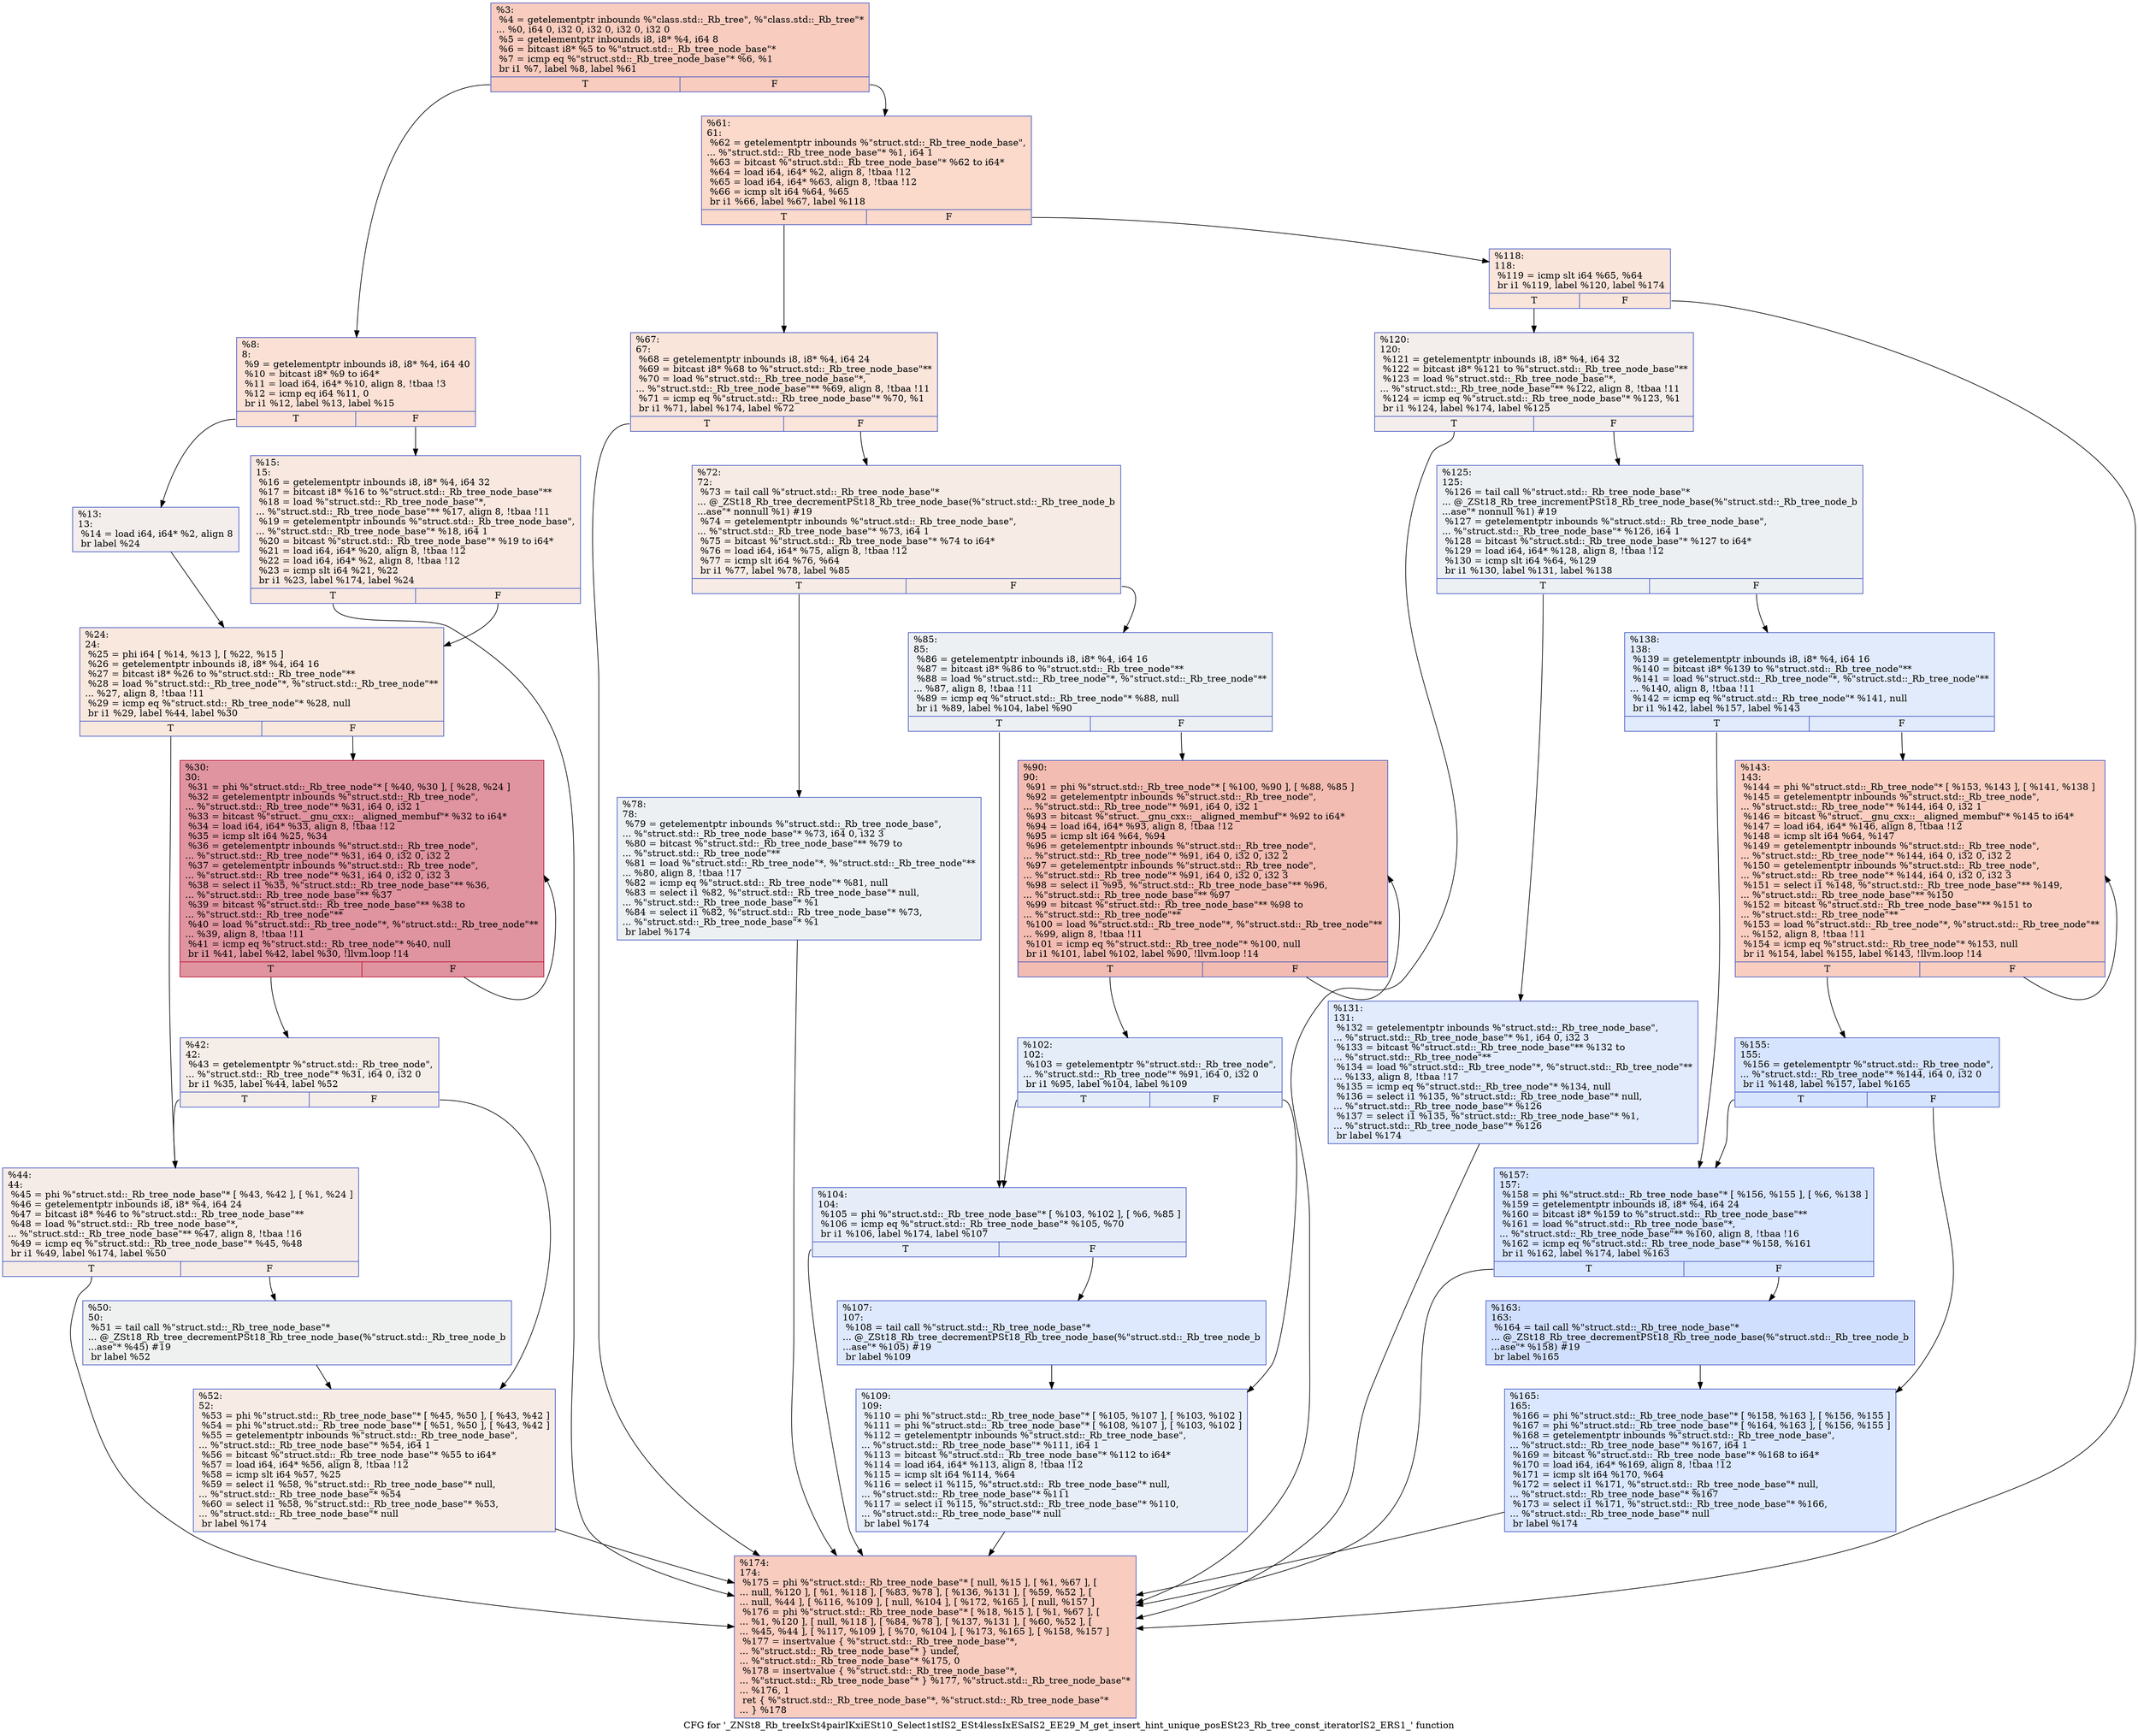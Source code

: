 digraph "CFG for '_ZNSt8_Rb_treeIxSt4pairIKxiESt10_Select1stIS2_ESt4lessIxESaIS2_EE29_M_get_insert_hint_unique_posESt23_Rb_tree_const_iteratorIS2_ERS1_' function" {
	label="CFG for '_ZNSt8_Rb_treeIxSt4pairIKxiESt10_Select1stIS2_ESt4lessIxESaIS2_EE29_M_get_insert_hint_unique_posESt23_Rb_tree_const_iteratorIS2_ERS1_' function";

	Node0x560f1a539000 [shape=record,color="#3d50c3ff", style=filled, fillcolor="#f08b6e70",label="{%3:\l  %4 = getelementptr inbounds %\"class.std::_Rb_tree\", %\"class.std::_Rb_tree\"*\l... %0, i64 0, i32 0, i32 0, i32 0, i32 0\l  %5 = getelementptr inbounds i8, i8* %4, i64 8\l  %6 = bitcast i8* %5 to %\"struct.std::_Rb_tree_node_base\"*\l  %7 = icmp eq %\"struct.std::_Rb_tree_node_base\"* %6, %1\l  br i1 %7, label %8, label %61\l|{<s0>T|<s1>F}}"];
	Node0x560f1a539000:s0 -> Node0x560f1a539310;
	Node0x560f1a539000:s1 -> Node0x560f1a539360;
	Node0x560f1a539310 [shape=record,color="#3d50c3ff", style=filled, fillcolor="#f7bca170",label="{%8:\l8:                                                \l  %9 = getelementptr inbounds i8, i8* %4, i64 40\l  %10 = bitcast i8* %9 to i64*\l  %11 = load i64, i64* %10, align 8, !tbaa !3\l  %12 = icmp eq i64 %11, 0\l  br i1 %12, label %13, label %15\l|{<s0>T|<s1>F}}"];
	Node0x560f1a539310:s0 -> Node0x560f1a5391b0;
	Node0x560f1a539310:s1 -> Node0x560f1a539620;
	Node0x560f1a5391b0 [shape=record,color="#3d50c3ff", style=filled, fillcolor="#e3d9d370",label="{%13:\l13:                                               \l  %14 = load i64, i64* %2, align 8\l  br label %24\l}"];
	Node0x560f1a5391b0 -> Node0x560f1a5397d0;
	Node0x560f1a539620 [shape=record,color="#3d50c3ff", style=filled, fillcolor="#f1ccb870",label="{%15:\l15:                                               \l  %16 = getelementptr inbounds i8, i8* %4, i64 32\l  %17 = bitcast i8* %16 to %\"struct.std::_Rb_tree_node_base\"**\l  %18 = load %\"struct.std::_Rb_tree_node_base\"*,\l... %\"struct.std::_Rb_tree_node_base\"** %17, align 8, !tbaa !11\l  %19 = getelementptr inbounds %\"struct.std::_Rb_tree_node_base\",\l... %\"struct.std::_Rb_tree_node_base\"* %18, i64 1\l  %20 = bitcast %\"struct.std::_Rb_tree_node_base\"* %19 to i64*\l  %21 = load i64, i64* %20, align 8, !tbaa !12\l  %22 = load i64, i64* %2, align 8, !tbaa !12\l  %23 = icmp slt i64 %21, %22\l  br i1 %23, label %174, label %24\l|{<s0>T|<s1>F}}"];
	Node0x560f1a539620:s0 -> Node0x560f1a4fb930;
	Node0x560f1a539620:s1 -> Node0x560f1a5397d0;
	Node0x560f1a5397d0 [shape=record,color="#3d50c3ff", style=filled, fillcolor="#f2cab570",label="{%24:\l24:                                               \l  %25 = phi i64 [ %14, %13 ], [ %22, %15 ]\l  %26 = getelementptr inbounds i8, i8* %4, i64 16\l  %27 = bitcast i8* %26 to %\"struct.std::_Rb_tree_node\"**\l  %28 = load %\"struct.std::_Rb_tree_node\"*, %\"struct.std::_Rb_tree_node\"**\l... %27, align 8, !tbaa !11\l  %29 = icmp eq %\"struct.std::_Rb_tree_node\"* %28, null\l  br i1 %29, label %44, label %30\l|{<s0>T|<s1>F}}"];
	Node0x560f1a5397d0:s0 -> Node0x560f1a4fbc90;
	Node0x560f1a5397d0:s1 -> Node0x560f1a4fbce0;
	Node0x560f1a4fbce0 [shape=record,color="#b70d28ff", style=filled, fillcolor="#b70d2870",label="{%30:\l30:                                               \l  %31 = phi %\"struct.std::_Rb_tree_node\"* [ %40, %30 ], [ %28, %24 ]\l  %32 = getelementptr inbounds %\"struct.std::_Rb_tree_node\",\l... %\"struct.std::_Rb_tree_node\"* %31, i64 0, i32 1\l  %33 = bitcast %\"struct.__gnu_cxx::__aligned_membuf\"* %32 to i64*\l  %34 = load i64, i64* %33, align 8, !tbaa !12\l  %35 = icmp slt i64 %25, %34\l  %36 = getelementptr inbounds %\"struct.std::_Rb_tree_node\",\l... %\"struct.std::_Rb_tree_node\"* %31, i64 0, i32 0, i32 2\l  %37 = getelementptr inbounds %\"struct.std::_Rb_tree_node\",\l... %\"struct.std::_Rb_tree_node\"* %31, i64 0, i32 0, i32 3\l  %38 = select i1 %35, %\"struct.std::_Rb_tree_node_base\"** %36,\l... %\"struct.std::_Rb_tree_node_base\"** %37\l  %39 = bitcast %\"struct.std::_Rb_tree_node_base\"** %38 to\l... %\"struct.std::_Rb_tree_node\"**\l  %40 = load %\"struct.std::_Rb_tree_node\"*, %\"struct.std::_Rb_tree_node\"**\l... %39, align 8, !tbaa !11\l  %41 = icmp eq %\"struct.std::_Rb_tree_node\"* %40, null\l  br i1 %41, label %42, label %30, !llvm.loop !14\l|{<s0>T|<s1>F}}"];
	Node0x560f1a4fbce0:s0 -> Node0x560f1a4fbe70;
	Node0x560f1a4fbce0:s1 -> Node0x560f1a4fbce0;
	Node0x560f1a4fbe70 [shape=record,color="#3d50c3ff", style=filled, fillcolor="#e8d6cc70",label="{%42:\l42:                                               \l  %43 = getelementptr %\"struct.std::_Rb_tree_node\",\l... %\"struct.std::_Rb_tree_node\"* %31, i64 0, i32 0\l  br i1 %35, label %44, label %52\l|{<s0>T|<s1>F}}"];
	Node0x560f1a4fbe70:s0 -> Node0x560f1a4fbc90;
	Node0x560f1a4fbe70:s1 -> Node0x560f1a53aa20;
	Node0x560f1a4fbc90 [shape=record,color="#3d50c3ff", style=filled, fillcolor="#ead5c970",label="{%44:\l44:                                               \l  %45 = phi %\"struct.std::_Rb_tree_node_base\"* [ %43, %42 ], [ %1, %24 ]\l  %46 = getelementptr inbounds i8, i8* %4, i64 24\l  %47 = bitcast i8* %46 to %\"struct.std::_Rb_tree_node_base\"**\l  %48 = load %\"struct.std::_Rb_tree_node_base\"*,\l... %\"struct.std::_Rb_tree_node_base\"** %47, align 8, !tbaa !16\l  %49 = icmp eq %\"struct.std::_Rb_tree_node_base\"* %45, %48\l  br i1 %49, label %174, label %50\l|{<s0>T|<s1>F}}"];
	Node0x560f1a4fbc90:s0 -> Node0x560f1a4fb930;
	Node0x560f1a4fbc90:s1 -> Node0x560f1a53b390;
	Node0x560f1a53b390 [shape=record,color="#3d50c3ff", style=filled, fillcolor="#dbdcde70",label="{%50:\l50:                                               \l  %51 = tail call %\"struct.std::_Rb_tree_node_base\"*\l... @_ZSt18_Rb_tree_decrementPSt18_Rb_tree_node_base(%\"struct.std::_Rb_tree_node_b\l...ase\"* %45) #19\l  br label %52\l}"];
	Node0x560f1a53b390 -> Node0x560f1a53aa20;
	Node0x560f1a53aa20 [shape=record,color="#3d50c3ff", style=filled, fillcolor="#ecd3c570",label="{%52:\l52:                                               \l  %53 = phi %\"struct.std::_Rb_tree_node_base\"* [ %45, %50 ], [ %43, %42 ]\l  %54 = phi %\"struct.std::_Rb_tree_node_base\"* [ %51, %50 ], [ %43, %42 ]\l  %55 = getelementptr inbounds %\"struct.std::_Rb_tree_node_base\",\l... %\"struct.std::_Rb_tree_node_base\"* %54, i64 1\l  %56 = bitcast %\"struct.std::_Rb_tree_node_base\"* %55 to i64*\l  %57 = load i64, i64* %56, align 8, !tbaa !12\l  %58 = icmp slt i64 %57, %25\l  %59 = select i1 %58, %\"struct.std::_Rb_tree_node_base\"* null,\l... %\"struct.std::_Rb_tree_node_base\"* %54\l  %60 = select i1 %58, %\"struct.std::_Rb_tree_node_base\"* %53,\l... %\"struct.std::_Rb_tree_node_base\"* null\l  br label %174\l}"];
	Node0x560f1a53aa20 -> Node0x560f1a4fb930;
	Node0x560f1a539360 [shape=record,color="#3d50c3ff", style=filled, fillcolor="#f7a88970",label="{%61:\l61:                                               \l  %62 = getelementptr inbounds %\"struct.std::_Rb_tree_node_base\",\l... %\"struct.std::_Rb_tree_node_base\"* %1, i64 1\l  %63 = bitcast %\"struct.std::_Rb_tree_node_base\"* %62 to i64*\l  %64 = load i64, i64* %2, align 8, !tbaa !12\l  %65 = load i64, i64* %63, align 8, !tbaa !12\l  %66 = icmp slt i64 %64, %65\l  br i1 %66, label %67, label %118\l|{<s0>T|<s1>F}}"];
	Node0x560f1a539360:s0 -> Node0x560f1a53bde0;
	Node0x560f1a539360:s1 -> Node0x560f1a53be30;
	Node0x560f1a53bde0 [shape=record,color="#3d50c3ff", style=filled, fillcolor="#f4c5ad70",label="{%67:\l67:                                               \l  %68 = getelementptr inbounds i8, i8* %4, i64 24\l  %69 = bitcast i8* %68 to %\"struct.std::_Rb_tree_node_base\"**\l  %70 = load %\"struct.std::_Rb_tree_node_base\"*,\l... %\"struct.std::_Rb_tree_node_base\"** %69, align 8, !tbaa !11\l  %71 = icmp eq %\"struct.std::_Rb_tree_node_base\"* %70, %1\l  br i1 %71, label %174, label %72\l|{<s0>T|<s1>F}}"];
	Node0x560f1a53bde0:s0 -> Node0x560f1a4fb930;
	Node0x560f1a53bde0:s1 -> Node0x560f1a53c140;
	Node0x560f1a53c140 [shape=record,color="#3d50c3ff", style=filled, fillcolor="#ecd3c570",label="{%72:\l72:                                               \l  %73 = tail call %\"struct.std::_Rb_tree_node_base\"*\l... @_ZSt18_Rb_tree_decrementPSt18_Rb_tree_node_base(%\"struct.std::_Rb_tree_node_b\l...ase\"* nonnull %1) #19\l  %74 = getelementptr inbounds %\"struct.std::_Rb_tree_node_base\",\l... %\"struct.std::_Rb_tree_node_base\"* %73, i64 1\l  %75 = bitcast %\"struct.std::_Rb_tree_node_base\"* %74 to i64*\l  %76 = load i64, i64* %75, align 8, !tbaa !12\l  %77 = icmp slt i64 %76, %64\l  br i1 %77, label %78, label %85\l|{<s0>T|<s1>F}}"];
	Node0x560f1a53c140:s0 -> Node0x560f1a53c560;
	Node0x560f1a53c140:s1 -> Node0x560f1a53c5b0;
	Node0x560f1a53c560 [shape=record,color="#3d50c3ff", style=filled, fillcolor="#d6dce470",label="{%78:\l78:                                               \l  %79 = getelementptr inbounds %\"struct.std::_Rb_tree_node_base\",\l... %\"struct.std::_Rb_tree_node_base\"* %73, i64 0, i32 3\l  %80 = bitcast %\"struct.std::_Rb_tree_node_base\"** %79 to\l... %\"struct.std::_Rb_tree_node\"**\l  %81 = load %\"struct.std::_Rb_tree_node\"*, %\"struct.std::_Rb_tree_node\"**\l... %80, align 8, !tbaa !17\l  %82 = icmp eq %\"struct.std::_Rb_tree_node\"* %81, null\l  %83 = select i1 %82, %\"struct.std::_Rb_tree_node_base\"* null,\l... %\"struct.std::_Rb_tree_node_base\"* %1\l  %84 = select i1 %82, %\"struct.std::_Rb_tree_node_base\"* %73,\l... %\"struct.std::_Rb_tree_node_base\"* %1\l  br label %174\l}"];
	Node0x560f1a53c560 -> Node0x560f1a4fb930;
	Node0x560f1a53c5b0 [shape=record,color="#3d50c3ff", style=filled, fillcolor="#d6dce470",label="{%85:\l85:                                               \l  %86 = getelementptr inbounds i8, i8* %4, i64 16\l  %87 = bitcast i8* %86 to %\"struct.std::_Rb_tree_node\"**\l  %88 = load %\"struct.std::_Rb_tree_node\"*, %\"struct.std::_Rb_tree_node\"**\l... %87, align 8, !tbaa !11\l  %89 = icmp eq %\"struct.std::_Rb_tree_node\"* %88, null\l  br i1 %89, label %104, label %90\l|{<s0>T|<s1>F}}"];
	Node0x560f1a53c5b0:s0 -> Node0x560f1a53d2d0;
	Node0x560f1a53c5b0:s1 -> Node0x560f1a53d320;
	Node0x560f1a53d320 [shape=record,color="#3d50c3ff", style=filled, fillcolor="#e1675170",label="{%90:\l90:                                               \l  %91 = phi %\"struct.std::_Rb_tree_node\"* [ %100, %90 ], [ %88, %85 ]\l  %92 = getelementptr inbounds %\"struct.std::_Rb_tree_node\",\l... %\"struct.std::_Rb_tree_node\"* %91, i64 0, i32 1\l  %93 = bitcast %\"struct.__gnu_cxx::__aligned_membuf\"* %92 to i64*\l  %94 = load i64, i64* %93, align 8, !tbaa !12\l  %95 = icmp slt i64 %64, %94\l  %96 = getelementptr inbounds %\"struct.std::_Rb_tree_node\",\l... %\"struct.std::_Rb_tree_node\"* %91, i64 0, i32 0, i32 2\l  %97 = getelementptr inbounds %\"struct.std::_Rb_tree_node\",\l... %\"struct.std::_Rb_tree_node\"* %91, i64 0, i32 0, i32 3\l  %98 = select i1 %95, %\"struct.std::_Rb_tree_node_base\"** %96,\l... %\"struct.std::_Rb_tree_node_base\"** %97\l  %99 = bitcast %\"struct.std::_Rb_tree_node_base\"** %98 to\l... %\"struct.std::_Rb_tree_node\"**\l  %100 = load %\"struct.std::_Rb_tree_node\"*, %\"struct.std::_Rb_tree_node\"**\l... %99, align 8, !tbaa !11\l  %101 = icmp eq %\"struct.std::_Rb_tree_node\"* %100, null\l  br i1 %101, label %102, label %90, !llvm.loop !14\l|{<s0>T|<s1>F}}"];
	Node0x560f1a53d320:s0 -> Node0x560f1a53da80;
	Node0x560f1a53d320:s1 -> Node0x560f1a53d320;
	Node0x560f1a53da80 [shape=record,color="#3d50c3ff", style=filled, fillcolor="#c5d6f270",label="{%102:\l102:                                              \l  %103 = getelementptr %\"struct.std::_Rb_tree_node\",\l... %\"struct.std::_Rb_tree_node\"* %91, i64 0, i32 0\l  br i1 %95, label %104, label %109\l|{<s0>T|<s1>F}}"];
	Node0x560f1a53da80:s0 -> Node0x560f1a53d2d0;
	Node0x560f1a53da80:s1 -> Node0x560f1a53e250;
	Node0x560f1a53d2d0 [shape=record,color="#3d50c3ff", style=filled, fillcolor="#c7d7f070",label="{%104:\l104:                                              \l  %105 = phi %\"struct.std::_Rb_tree_node_base\"* [ %103, %102 ], [ %6, %85 ]\l  %106 = icmp eq %\"struct.std::_Rb_tree_node_base\"* %105, %70\l  br i1 %106, label %174, label %107\l|{<s0>T|<s1>F}}"];
	Node0x560f1a53d2d0:s0 -> Node0x560f1a4fb930;
	Node0x560f1a53d2d0:s1 -> Node0x560f1a53e490;
	Node0x560f1a53e490 [shape=record,color="#3d50c3ff", style=filled, fillcolor="#b5cdfa70",label="{%107:\l107:                                              \l  %108 = tail call %\"struct.std::_Rb_tree_node_base\"*\l... @_ZSt18_Rb_tree_decrementPSt18_Rb_tree_node_base(%\"struct.std::_Rb_tree_node_b\l...ase\"* %105) #19\l  br label %109\l}"];
	Node0x560f1a53e490 -> Node0x560f1a53e250;
	Node0x560f1a53e250 [shape=record,color="#3d50c3ff", style=filled, fillcolor="#cbd8ee70",label="{%109:\l109:                                              \l  %110 = phi %\"struct.std::_Rb_tree_node_base\"* [ %105, %107 ], [ %103, %102 ]\l  %111 = phi %\"struct.std::_Rb_tree_node_base\"* [ %108, %107 ], [ %103, %102 ]\l  %112 = getelementptr inbounds %\"struct.std::_Rb_tree_node_base\",\l... %\"struct.std::_Rb_tree_node_base\"* %111, i64 1\l  %113 = bitcast %\"struct.std::_Rb_tree_node_base\"* %112 to i64*\l  %114 = load i64, i64* %113, align 8, !tbaa !12\l  %115 = icmp slt i64 %114, %64\l  %116 = select i1 %115, %\"struct.std::_Rb_tree_node_base\"* null,\l... %\"struct.std::_Rb_tree_node_base\"* %111\l  %117 = select i1 %115, %\"struct.std::_Rb_tree_node_base\"* %110,\l... %\"struct.std::_Rb_tree_node_base\"* null\l  br label %174\l}"];
	Node0x560f1a53e250 -> Node0x560f1a4fb930;
	Node0x560f1a53be30 [shape=record,color="#3d50c3ff", style=filled, fillcolor="#f4c5ad70",label="{%118:\l118:                                              \l  %119 = icmp slt i64 %65, %64\l  br i1 %119, label %120, label %174\l|{<s0>T|<s1>F}}"];
	Node0x560f1a53be30:s0 -> Node0x560f1a53ed20;
	Node0x560f1a53be30:s1 -> Node0x560f1a4fb930;
	Node0x560f1a53ed20 [shape=record,color="#3d50c3ff", style=filled, fillcolor="#e5d8d170",label="{%120:\l120:                                              \l  %121 = getelementptr inbounds i8, i8* %4, i64 32\l  %122 = bitcast i8* %121 to %\"struct.std::_Rb_tree_node_base\"**\l  %123 = load %\"struct.std::_Rb_tree_node_base\"*,\l... %\"struct.std::_Rb_tree_node_base\"** %122, align 8, !tbaa !11\l  %124 = icmp eq %\"struct.std::_Rb_tree_node_base\"* %123, %1\l  br i1 %124, label %174, label %125\l|{<s0>T|<s1>F}}"];
	Node0x560f1a53ed20:s0 -> Node0x560f1a4fb930;
	Node0x560f1a53ed20:s1 -> Node0x560f1a53f030;
	Node0x560f1a53f030 [shape=record,color="#3d50c3ff", style=filled, fillcolor="#d6dce470",label="{%125:\l125:                                              \l  %126 = tail call %\"struct.std::_Rb_tree_node_base\"*\l... @_ZSt18_Rb_tree_incrementPSt18_Rb_tree_node_base(%\"struct.std::_Rb_tree_node_b\l...ase\"* nonnull %1) #19\l  %127 = getelementptr inbounds %\"struct.std::_Rb_tree_node_base\",\l... %\"struct.std::_Rb_tree_node_base\"* %126, i64 1\l  %128 = bitcast %\"struct.std::_Rb_tree_node_base\"* %127 to i64*\l  %129 = load i64, i64* %128, align 8, !tbaa !12\l  %130 = icmp slt i64 %64, %129\l  br i1 %130, label %131, label %138\l|{<s0>T|<s1>F}}"];
	Node0x560f1a53f030:s0 -> Node0x560f1a53fd50;
	Node0x560f1a53f030:s1 -> Node0x560f1a53fda0;
	Node0x560f1a53fd50 [shape=record,color="#3d50c3ff", style=filled, fillcolor="#bbd1f870",label="{%131:\l131:                                              \l  %132 = getelementptr inbounds %\"struct.std::_Rb_tree_node_base\",\l... %\"struct.std::_Rb_tree_node_base\"* %1, i64 0, i32 3\l  %133 = bitcast %\"struct.std::_Rb_tree_node_base\"** %132 to\l... %\"struct.std::_Rb_tree_node\"**\l  %134 = load %\"struct.std::_Rb_tree_node\"*, %\"struct.std::_Rb_tree_node\"**\l... %133, align 8, !tbaa !17\l  %135 = icmp eq %\"struct.std::_Rb_tree_node\"* %134, null\l  %136 = select i1 %135, %\"struct.std::_Rb_tree_node_base\"* null,\l... %\"struct.std::_Rb_tree_node_base\"* %126\l  %137 = select i1 %135, %\"struct.std::_Rb_tree_node_base\"* %1,\l... %\"struct.std::_Rb_tree_node_base\"* %126\l  br label %174\l}"];
	Node0x560f1a53fd50 -> Node0x560f1a4fb930;
	Node0x560f1a53fda0 [shape=record,color="#3d50c3ff", style=filled, fillcolor="#bbd1f870",label="{%138:\l138:                                              \l  %139 = getelementptr inbounds i8, i8* %4, i64 16\l  %140 = bitcast i8* %139 to %\"struct.std::_Rb_tree_node\"**\l  %141 = load %\"struct.std::_Rb_tree_node\"*, %\"struct.std::_Rb_tree_node\"**\l... %140, align 8, !tbaa !11\l  %142 = icmp eq %\"struct.std::_Rb_tree_node\"* %141, null\l  br i1 %142, label %157, label %143\l|{<s0>T|<s1>F}}"];
	Node0x560f1a53fda0:s0 -> Node0x560f1a5404b0;
	Node0x560f1a53fda0:s1 -> Node0x560f1a540500;
	Node0x560f1a540500 [shape=record,color="#3d50c3ff", style=filled, fillcolor="#f2907270",label="{%143:\l143:                                              \l  %144 = phi %\"struct.std::_Rb_tree_node\"* [ %153, %143 ], [ %141, %138 ]\l  %145 = getelementptr inbounds %\"struct.std::_Rb_tree_node\",\l... %\"struct.std::_Rb_tree_node\"* %144, i64 0, i32 1\l  %146 = bitcast %\"struct.__gnu_cxx::__aligned_membuf\"* %145 to i64*\l  %147 = load i64, i64* %146, align 8, !tbaa !12\l  %148 = icmp slt i64 %64, %147\l  %149 = getelementptr inbounds %\"struct.std::_Rb_tree_node\",\l... %\"struct.std::_Rb_tree_node\"* %144, i64 0, i32 0, i32 2\l  %150 = getelementptr inbounds %\"struct.std::_Rb_tree_node\",\l... %\"struct.std::_Rb_tree_node\"* %144, i64 0, i32 0, i32 3\l  %151 = select i1 %148, %\"struct.std::_Rb_tree_node_base\"** %149,\l... %\"struct.std::_Rb_tree_node_base\"** %150\l  %152 = bitcast %\"struct.std::_Rb_tree_node_base\"** %151 to\l... %\"struct.std::_Rb_tree_node\"**\l  %153 = load %\"struct.std::_Rb_tree_node\"*, %\"struct.std::_Rb_tree_node\"**\l... %152, align 8, !tbaa !11\l  %154 = icmp eq %\"struct.std::_Rb_tree_node\"* %153, null\l  br i1 %154, label %155, label %143, !llvm.loop !14\l|{<s0>T|<s1>F}}"];
	Node0x560f1a540500:s0 -> Node0x560f1a540cf0;
	Node0x560f1a540500:s1 -> Node0x560f1a540500;
	Node0x560f1a540cf0 [shape=record,color="#3d50c3ff", style=filled, fillcolor="#a5c3fe70",label="{%155:\l155:                                              \l  %156 = getelementptr %\"struct.std::_Rb_tree_node\",\l... %\"struct.std::_Rb_tree_node\"* %144, i64 0, i32 0\l  br i1 %148, label %157, label %165\l|{<s0>T|<s1>F}}"];
	Node0x560f1a540cf0:s0 -> Node0x560f1a5404b0;
	Node0x560f1a540cf0:s1 -> Node0x560f1a540eb0;
	Node0x560f1a5404b0 [shape=record,color="#3d50c3ff", style=filled, fillcolor="#a7c5fe70",label="{%157:\l157:                                              \l  %158 = phi %\"struct.std::_Rb_tree_node_base\"* [ %156, %155 ], [ %6, %138 ]\l  %159 = getelementptr inbounds i8, i8* %4, i64 24\l  %160 = bitcast i8* %159 to %\"struct.std::_Rb_tree_node_base\"**\l  %161 = load %\"struct.std::_Rb_tree_node_base\"*,\l... %\"struct.std::_Rb_tree_node_base\"** %160, align 8, !tbaa !16\l  %162 = icmp eq %\"struct.std::_Rb_tree_node_base\"* %158, %161\l  br i1 %162, label %174, label %163\l|{<s0>T|<s1>F}}"];
	Node0x560f1a5404b0:s0 -> Node0x560f1a4fb930;
	Node0x560f1a5404b0:s1 -> Node0x560f1a541270;
	Node0x560f1a541270 [shape=record,color="#3d50c3ff", style=filled, fillcolor="#96b7ff70",label="{%163:\l163:                                              \l  %164 = tail call %\"struct.std::_Rb_tree_node_base\"*\l... @_ZSt18_Rb_tree_decrementPSt18_Rb_tree_node_base(%\"struct.std::_Rb_tree_node_b\l...ase\"* %158) #19\l  br label %165\l}"];
	Node0x560f1a541270 -> Node0x560f1a540eb0;
	Node0x560f1a540eb0 [shape=record,color="#3d50c3ff", style=filled, fillcolor="#abc8fd70",label="{%165:\l165:                                              \l  %166 = phi %\"struct.std::_Rb_tree_node_base\"* [ %158, %163 ], [ %156, %155 ]\l  %167 = phi %\"struct.std::_Rb_tree_node_base\"* [ %164, %163 ], [ %156, %155 ]\l  %168 = getelementptr inbounds %\"struct.std::_Rb_tree_node_base\",\l... %\"struct.std::_Rb_tree_node_base\"* %167, i64 1\l  %169 = bitcast %\"struct.std::_Rb_tree_node_base\"* %168 to i64*\l  %170 = load i64, i64* %169, align 8, !tbaa !12\l  %171 = icmp slt i64 %170, %64\l  %172 = select i1 %171, %\"struct.std::_Rb_tree_node_base\"* null,\l... %\"struct.std::_Rb_tree_node_base\"* %167\l  %173 = select i1 %171, %\"struct.std::_Rb_tree_node_base\"* %166,\l... %\"struct.std::_Rb_tree_node_base\"* null\l  br label %174\l}"];
	Node0x560f1a540eb0 -> Node0x560f1a4fb930;
	Node0x560f1a4fb930 [shape=record,color="#3d50c3ff", style=filled, fillcolor="#f08b6e70",label="{%174:\l174:                                              \l  %175 = phi %\"struct.std::_Rb_tree_node_base\"* [ null, %15 ], [ %1, %67 ], [\l... null, %120 ], [ %1, %118 ], [ %83, %78 ], [ %136, %131 ], [ %59, %52 ], [\l... null, %44 ], [ %116, %109 ], [ null, %104 ], [ %172, %165 ], [ null, %157 ]\l  %176 = phi %\"struct.std::_Rb_tree_node_base\"* [ %18, %15 ], [ %1, %67 ], [\l... %1, %120 ], [ null, %118 ], [ %84, %78 ], [ %137, %131 ], [ %60, %52 ], [\l... %45, %44 ], [ %117, %109 ], [ %70, %104 ], [ %173, %165 ], [ %158, %157 ]\l  %177 = insertvalue \{ %\"struct.std::_Rb_tree_node_base\"*,\l... %\"struct.std::_Rb_tree_node_base\"* \} undef,\l... %\"struct.std::_Rb_tree_node_base\"* %175, 0\l  %178 = insertvalue \{ %\"struct.std::_Rb_tree_node_base\"*,\l... %\"struct.std::_Rb_tree_node_base\"* \} %177, %\"struct.std::_Rb_tree_node_base\"*\l... %176, 1\l  ret \{ %\"struct.std::_Rb_tree_node_base\"*, %\"struct.std::_Rb_tree_node_base\"*\l... \} %178\l}"];
}
